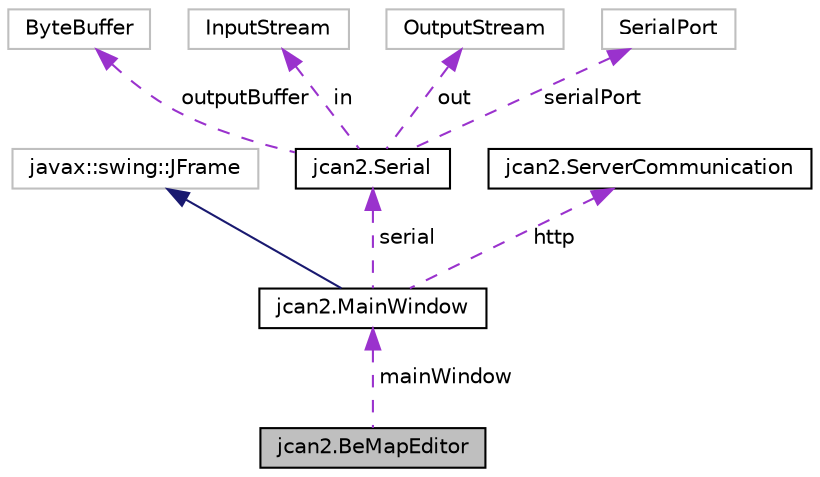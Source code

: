 digraph "jcan2.BeMapEditor"
{
  edge [fontname="Helvetica",fontsize="10",labelfontname="Helvetica",labelfontsize="10"];
  node [fontname="Helvetica",fontsize="10",shape=record];
  Node1 [label="jcan2.BeMapEditor",height=0.2,width=0.4,color="black", fillcolor="grey75", style="filled", fontcolor="black"];
  Node2 -> Node1 [dir="back",color="darkorchid3",fontsize="10",style="dashed",label=" mainWindow" ,fontname="Helvetica"];
  Node2 [label="jcan2.MainWindow",height=0.2,width=0.4,color="black", fillcolor="white", style="filled",URL="$classjcan2_1_1_main_window.html"];
  Node3 -> Node2 [dir="back",color="midnightblue",fontsize="10",style="solid",fontname="Helvetica"];
  Node3 [label="javax::swing::JFrame",height=0.2,width=0.4,color="grey75", fillcolor="white", style="filled"];
  Node4 -> Node2 [dir="back",color="darkorchid3",fontsize="10",style="dashed",label=" serial" ,fontname="Helvetica"];
  Node4 [label="jcan2.Serial",height=0.2,width=0.4,color="black", fillcolor="white", style="filled",URL="$classjcan2_1_1_serial.html"];
  Node5 -> Node4 [dir="back",color="darkorchid3",fontsize="10",style="dashed",label=" outputBuffer" ,fontname="Helvetica"];
  Node5 [label="ByteBuffer",height=0.2,width=0.4,color="grey75", fillcolor="white", style="filled"];
  Node6 -> Node4 [dir="back",color="darkorchid3",fontsize="10",style="dashed",label=" in" ,fontname="Helvetica"];
  Node6 [label="InputStream",height=0.2,width=0.4,color="grey75", fillcolor="white", style="filled"];
  Node7 -> Node4 [dir="back",color="darkorchid3",fontsize="10",style="dashed",label=" out" ,fontname="Helvetica"];
  Node7 [label="OutputStream",height=0.2,width=0.4,color="grey75", fillcolor="white", style="filled"];
  Node8 -> Node4 [dir="back",color="darkorchid3",fontsize="10",style="dashed",label=" serialPort" ,fontname="Helvetica"];
  Node8 [label="SerialPort",height=0.2,width=0.4,color="grey75", fillcolor="white", style="filled"];
  Node9 -> Node2 [dir="back",color="darkorchid3",fontsize="10",style="dashed",label=" http" ,fontname="Helvetica"];
  Node9 [label="jcan2.ServerCommunication",height=0.2,width=0.4,color="black", fillcolor="white", style="filled",URL="$classjcan2_1_1_server_communication.html"];
}
